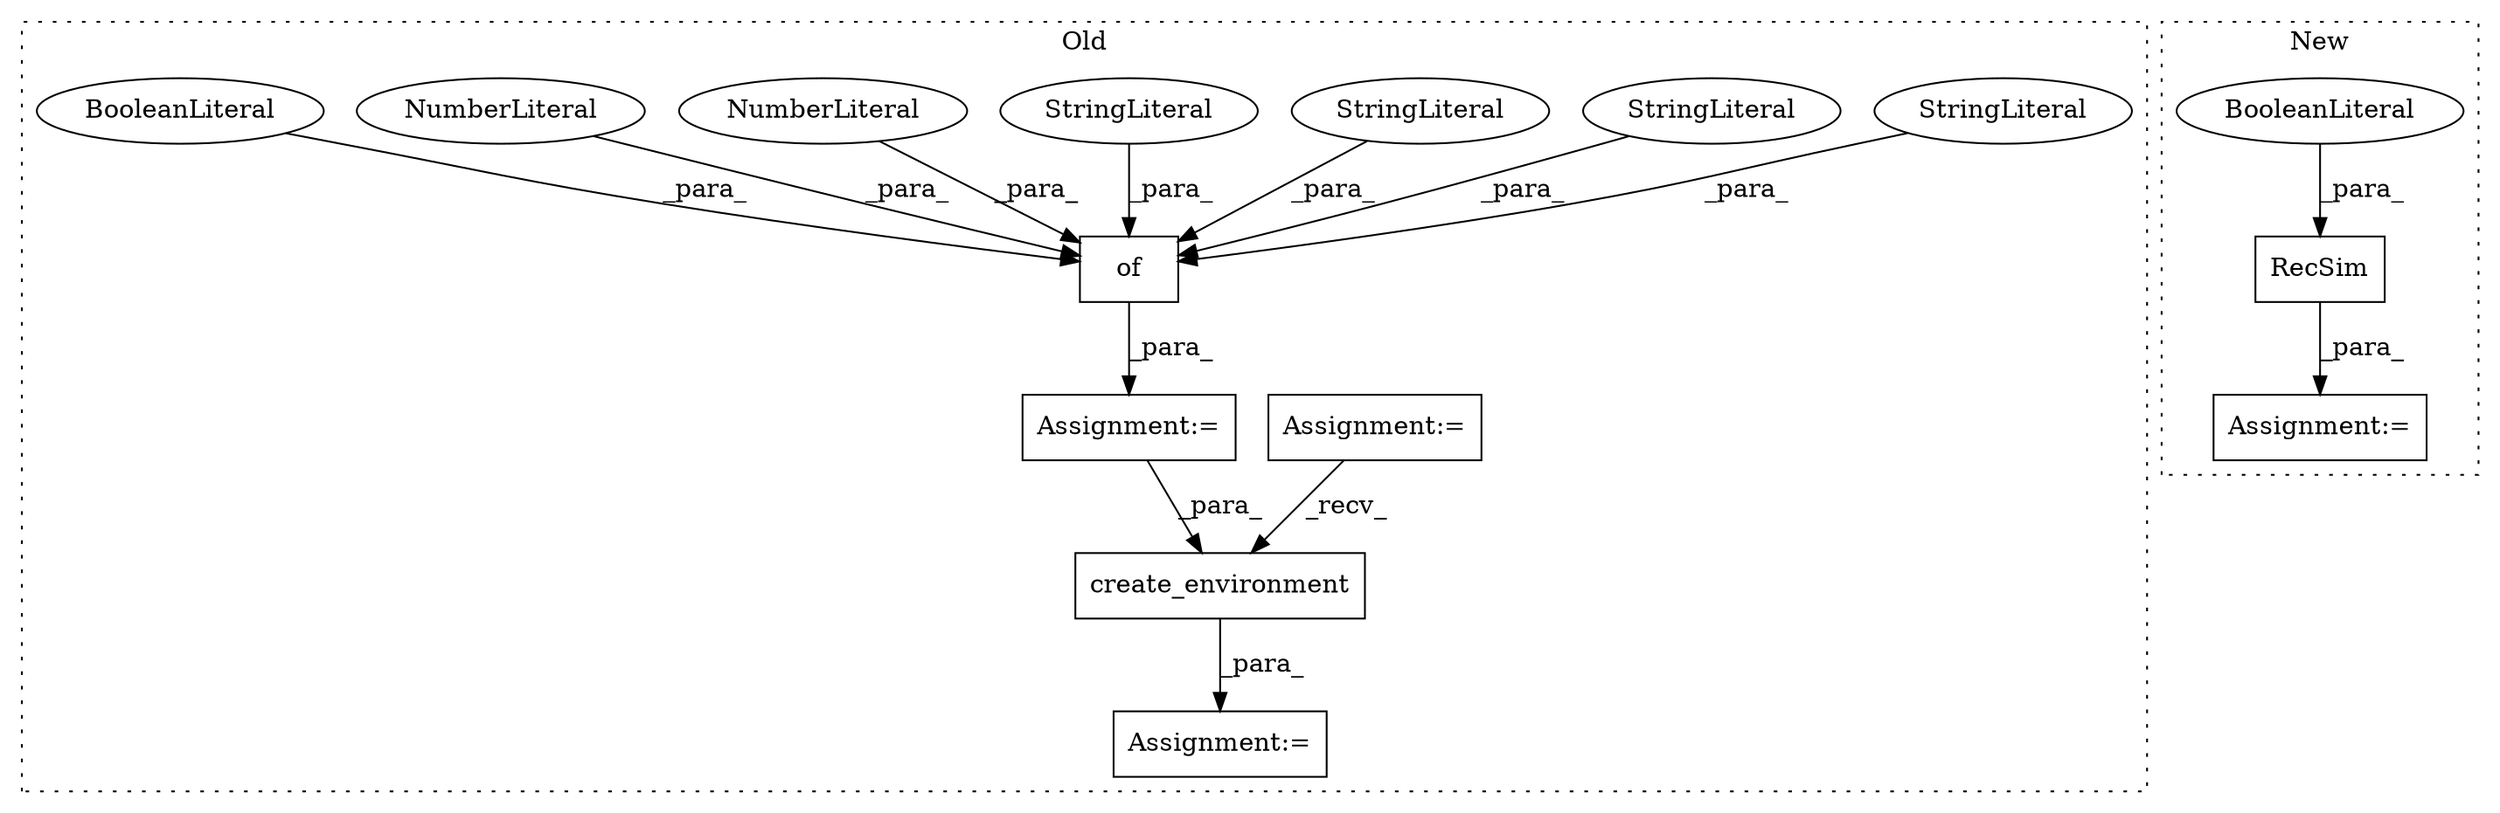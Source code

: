 digraph G {
subgraph cluster0 {
1 [label="of" a="32" s="3017,3101" l="3,1" shape="box"];
3 [label="Assignment:=" a="7" s="3111" l="1" shape="box"];
4 [label="StringLiteral" a="45" s="3093" l="6" shape="ellipse"];
5 [label="Assignment:=" a="7" s="2813" l="18" shape="box"];
6 [label="StringLiteral" a="45" s="3020" l="16" shape="ellipse"];
7 [label="create_environment" a="32" s="3131,3160" l="19,1" shape="box"];
8 [label="StringLiteral" a="45" s="3066" l="20" shape="ellipse"];
9 [label="StringLiteral" a="45" s="3051" l="12" shape="ellipse"];
10 [label="NumberLiteral" a="34" s="3064" l="1" shape="ellipse"];
11 [label="NumberLiteral" a="34" s="3100" l="1" shape="ellipse"];
13 [label="BooleanLiteral" a="9" s="3087" l="5" shape="ellipse"];
14 [label="Assignment:=" a="7" s="3012" l="1" shape="box"];
label = "Old";
style="dotted";
}
subgraph cluster1 {
2 [label="RecSim" a="32" s="2941,2978" l="7,1" shape="box"];
12 [label="BooleanLiteral" a="9" s="2973" l="5" shape="ellipse"];
15 [label="Assignment:=" a="7" s="2940" l="1" shape="box"];
label = "New";
style="dotted";
}
1 -> 14 [label="_para_"];
2 -> 15 [label="_para_"];
4 -> 1 [label="_para_"];
5 -> 7 [label="_recv_"];
6 -> 1 [label="_para_"];
7 -> 3 [label="_para_"];
8 -> 1 [label="_para_"];
9 -> 1 [label="_para_"];
10 -> 1 [label="_para_"];
11 -> 1 [label="_para_"];
12 -> 2 [label="_para_"];
13 -> 1 [label="_para_"];
14 -> 7 [label="_para_"];
}